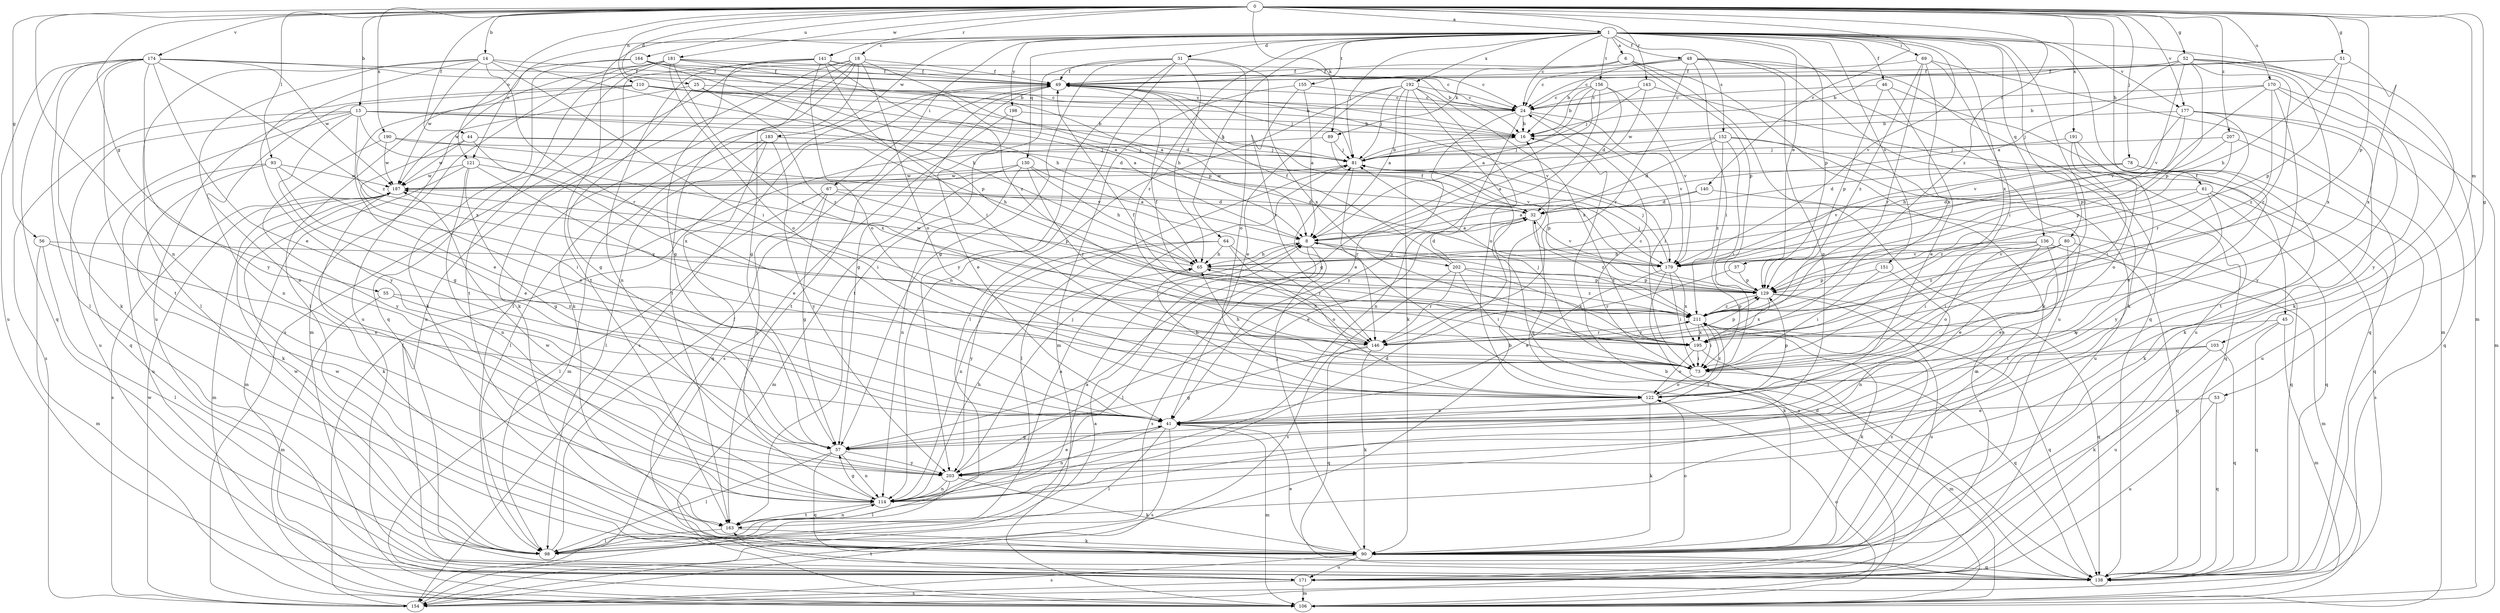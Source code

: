 strict digraph  {
0;
1;
6;
8;
13;
14;
16;
18;
24;
25;
31;
32;
37;
41;
44;
45;
46;
48;
49;
51;
52;
53;
55;
56;
57;
61;
64;
65;
67;
69;
73;
78;
80;
81;
89;
90;
93;
98;
103;
106;
110;
114;
121;
122;
129;
130;
136;
138;
140;
141;
143;
146;
151;
152;
154;
155;
156;
163;
164;
170;
171;
174;
177;
179;
181;
183;
187;
190;
191;
192;
195;
198;
202;
203;
207;
211;
0 -> 1  [label=a];
0 -> 13  [label=b];
0 -> 14  [label=b];
0 -> 25  [label=d];
0 -> 44  [label=f];
0 -> 51  [label=g];
0 -> 52  [label=g];
0 -> 53  [label=g];
0 -> 55  [label=g];
0 -> 56  [label=g];
0 -> 61  [label=h];
0 -> 78  [label=j];
0 -> 89  [label=k];
0 -> 93  [label=l];
0 -> 103  [label=m];
0 -> 110  [label=n];
0 -> 114  [label=n];
0 -> 121  [label=o];
0 -> 129  [label=p];
0 -> 140  [label=r];
0 -> 141  [label=r];
0 -> 143  [label=r];
0 -> 164  [label=u];
0 -> 170  [label=u];
0 -> 174  [label=v];
0 -> 177  [label=v];
0 -> 181  [label=w];
0 -> 190  [label=x];
0 -> 191  [label=x];
0 -> 207  [label=z];
0 -> 211  [label=z];
1 -> 6  [label=a];
1 -> 18  [label=c];
1 -> 24  [label=c];
1 -> 31  [label=d];
1 -> 37  [label=e];
1 -> 45  [label=f];
1 -> 46  [label=f];
1 -> 48  [label=f];
1 -> 64  [label=h];
1 -> 67  [label=i];
1 -> 69  [label=i];
1 -> 73  [label=i];
1 -> 80  [label=j];
1 -> 81  [label=j];
1 -> 106  [label=m];
1 -> 121  [label=o];
1 -> 129  [label=p];
1 -> 130  [label=q];
1 -> 136  [label=q];
1 -> 146  [label=r];
1 -> 151  [label=s];
1 -> 152  [label=s];
1 -> 155  [label=t];
1 -> 156  [label=t];
1 -> 163  [label=t];
1 -> 177  [label=v];
1 -> 179  [label=v];
1 -> 183  [label=w];
1 -> 192  [label=x];
1 -> 195  [label=x];
1 -> 198  [label=y];
6 -> 49  [label=f];
6 -> 89  [label=k];
6 -> 90  [label=k];
6 -> 129  [label=p];
6 -> 154  [label=s];
8 -> 65  [label=h];
8 -> 98  [label=l];
8 -> 154  [label=s];
8 -> 202  [label=y];
8 -> 211  [label=z];
13 -> 16  [label=b];
13 -> 32  [label=d];
13 -> 41  [label=e];
13 -> 57  [label=g];
13 -> 81  [label=j];
13 -> 138  [label=q];
13 -> 154  [label=s];
13 -> 171  [label=u];
13 -> 195  [label=x];
14 -> 49  [label=f];
14 -> 65  [label=h];
14 -> 73  [label=i];
14 -> 98  [label=l];
14 -> 114  [label=n];
14 -> 146  [label=r];
14 -> 171  [label=u];
14 -> 187  [label=w];
16 -> 81  [label=j];
18 -> 49  [label=f];
18 -> 57  [label=g];
18 -> 90  [label=k];
18 -> 98  [label=l];
18 -> 122  [label=o];
18 -> 129  [label=p];
18 -> 154  [label=s];
18 -> 163  [label=t];
18 -> 171  [label=u];
24 -> 16  [label=b];
24 -> 41  [label=e];
24 -> 73  [label=i];
24 -> 114  [label=n];
24 -> 179  [label=v];
25 -> 24  [label=c];
25 -> 57  [label=g];
25 -> 129  [label=p];
25 -> 187  [label=w];
25 -> 211  [label=z];
31 -> 49  [label=f];
31 -> 57  [label=g];
31 -> 65  [label=h];
31 -> 114  [label=n];
31 -> 122  [label=o];
31 -> 163  [label=t];
31 -> 195  [label=x];
31 -> 203  [label=y];
32 -> 8  [label=a];
32 -> 41  [label=e];
32 -> 179  [label=v];
32 -> 211  [label=z];
37 -> 129  [label=p];
37 -> 146  [label=r];
41 -> 57  [label=g];
41 -> 98  [label=l];
41 -> 106  [label=m];
41 -> 114  [label=n];
41 -> 154  [label=s];
44 -> 41  [label=e];
44 -> 65  [label=h];
44 -> 81  [label=j];
44 -> 187  [label=w];
44 -> 195  [label=x];
45 -> 106  [label=m];
45 -> 138  [label=q];
45 -> 171  [label=u];
45 -> 195  [label=x];
46 -> 24  [label=c];
46 -> 41  [label=e];
46 -> 129  [label=p];
46 -> 171  [label=u];
48 -> 16  [label=b];
48 -> 24  [label=c];
48 -> 49  [label=f];
48 -> 57  [label=g];
48 -> 73  [label=i];
48 -> 90  [label=k];
48 -> 138  [label=q];
48 -> 146  [label=r];
48 -> 171  [label=u];
49 -> 24  [label=c];
49 -> 57  [label=g];
49 -> 81  [label=j];
49 -> 154  [label=s];
49 -> 163  [label=t];
49 -> 179  [label=v];
51 -> 16  [label=b];
51 -> 49  [label=f];
51 -> 65  [label=h];
51 -> 129  [label=p];
51 -> 195  [label=x];
52 -> 8  [label=a];
52 -> 24  [label=c];
52 -> 49  [label=f];
52 -> 90  [label=k];
52 -> 129  [label=p];
52 -> 146  [label=r];
52 -> 179  [label=v];
52 -> 195  [label=x];
52 -> 203  [label=y];
53 -> 41  [label=e];
53 -> 138  [label=q];
53 -> 171  [label=u];
55 -> 41  [label=e];
55 -> 106  [label=m];
55 -> 211  [label=z];
56 -> 41  [label=e];
56 -> 98  [label=l];
56 -> 106  [label=m];
56 -> 179  [label=v];
57 -> 98  [label=l];
57 -> 114  [label=n];
57 -> 138  [label=q];
57 -> 203  [label=y];
57 -> 211  [label=z];
61 -> 32  [label=d];
61 -> 138  [label=q];
61 -> 154  [label=s];
61 -> 203  [label=y];
61 -> 211  [label=z];
64 -> 65  [label=h];
64 -> 114  [label=n];
64 -> 122  [label=o];
64 -> 146  [label=r];
64 -> 203  [label=y];
65 -> 129  [label=p];
65 -> 187  [label=w];
65 -> 211  [label=z];
67 -> 32  [label=d];
67 -> 57  [label=g];
67 -> 98  [label=l];
67 -> 129  [label=p];
67 -> 203  [label=y];
69 -> 49  [label=f];
69 -> 73  [label=i];
69 -> 106  [label=m];
69 -> 146  [label=r];
69 -> 195  [label=x];
69 -> 211  [label=z];
73 -> 24  [label=c];
73 -> 65  [label=h];
73 -> 81  [label=j];
73 -> 106  [label=m];
73 -> 122  [label=o];
78 -> 32  [label=d];
78 -> 90  [label=k];
78 -> 138  [label=q];
78 -> 179  [label=v];
78 -> 187  [label=w];
78 -> 203  [label=y];
80 -> 41  [label=e];
80 -> 73  [label=i];
80 -> 138  [label=q];
80 -> 179  [label=v];
80 -> 211  [label=z];
81 -> 16  [label=b];
81 -> 98  [label=l];
81 -> 129  [label=p];
81 -> 146  [label=r];
81 -> 187  [label=w];
89 -> 81  [label=j];
89 -> 98  [label=l];
89 -> 179  [label=v];
90 -> 41  [label=e];
90 -> 81  [label=j];
90 -> 122  [label=o];
90 -> 138  [label=q];
90 -> 154  [label=s];
90 -> 171  [label=u];
90 -> 187  [label=w];
90 -> 211  [label=z];
93 -> 41  [label=e];
93 -> 73  [label=i];
93 -> 90  [label=k];
93 -> 171  [label=u];
93 -> 187  [label=w];
98 -> 16  [label=b];
98 -> 49  [label=f];
98 -> 187  [label=w];
103 -> 73  [label=i];
103 -> 90  [label=k];
103 -> 122  [label=o];
103 -> 138  [label=q];
106 -> 16  [label=b];
106 -> 32  [label=d];
106 -> 122  [label=o];
110 -> 8  [label=a];
110 -> 16  [label=b];
110 -> 24  [label=c];
110 -> 32  [label=d];
110 -> 114  [label=n];
110 -> 195  [label=x];
110 -> 203  [label=y];
114 -> 8  [label=a];
114 -> 32  [label=d];
114 -> 57  [label=g];
114 -> 65  [label=h];
114 -> 163  [label=t];
114 -> 187  [label=w];
121 -> 41  [label=e];
121 -> 57  [label=g];
121 -> 73  [label=i];
121 -> 106  [label=m];
121 -> 114  [label=n];
121 -> 187  [label=w];
122 -> 41  [label=e];
122 -> 65  [label=h];
122 -> 90  [label=k];
122 -> 129  [label=p];
122 -> 211  [label=z];
129 -> 81  [label=j];
129 -> 138  [label=q];
129 -> 171  [label=u];
129 -> 195  [label=x];
129 -> 211  [label=z];
130 -> 8  [label=a];
130 -> 65  [label=h];
130 -> 106  [label=m];
130 -> 114  [label=n];
130 -> 146  [label=r];
130 -> 187  [label=w];
136 -> 41  [label=e];
136 -> 65  [label=h];
136 -> 73  [label=i];
136 -> 106  [label=m];
136 -> 114  [label=n];
136 -> 122  [label=o];
136 -> 179  [label=v];
138 -> 8  [label=a];
140 -> 8  [label=a];
140 -> 32  [label=d];
140 -> 138  [label=q];
141 -> 24  [label=c];
141 -> 49  [label=f];
141 -> 57  [label=g];
141 -> 73  [label=i];
141 -> 90  [label=k];
141 -> 114  [label=n];
141 -> 122  [label=o];
141 -> 211  [label=z];
143 -> 24  [label=c];
143 -> 81  [label=j];
143 -> 138  [label=q];
143 -> 187  [label=w];
146 -> 57  [label=g];
146 -> 65  [label=h];
146 -> 90  [label=k];
146 -> 129  [label=p];
146 -> 138  [label=q];
146 -> 211  [label=z];
151 -> 73  [label=i];
151 -> 114  [label=n];
151 -> 129  [label=p];
152 -> 8  [label=a];
152 -> 32  [label=d];
152 -> 73  [label=i];
152 -> 81  [label=j];
152 -> 138  [label=q];
152 -> 171  [label=u];
152 -> 211  [label=z];
154 -> 8  [label=a];
154 -> 49  [label=f];
154 -> 187  [label=w];
155 -> 8  [label=a];
155 -> 24  [label=c];
155 -> 106  [label=m];
155 -> 146  [label=r];
156 -> 8  [label=a];
156 -> 16  [label=b];
156 -> 24  [label=c];
156 -> 32  [label=d];
156 -> 57  [label=g];
156 -> 179  [label=v];
156 -> 203  [label=y];
163 -> 8  [label=a];
163 -> 90  [label=k];
163 -> 98  [label=l];
163 -> 114  [label=n];
164 -> 8  [label=a];
164 -> 16  [label=b];
164 -> 49  [label=f];
164 -> 65  [label=h];
164 -> 90  [label=k];
164 -> 98  [label=l];
170 -> 16  [label=b];
170 -> 24  [label=c];
170 -> 106  [label=m];
170 -> 163  [label=t];
170 -> 179  [label=v];
170 -> 203  [label=y];
170 -> 211  [label=z];
171 -> 106  [label=m];
171 -> 154  [label=s];
171 -> 163  [label=t];
174 -> 16  [label=b];
174 -> 41  [label=e];
174 -> 49  [label=f];
174 -> 90  [label=k];
174 -> 98  [label=l];
174 -> 138  [label=q];
174 -> 163  [label=t];
174 -> 171  [label=u];
174 -> 187  [label=w];
174 -> 203  [label=y];
174 -> 211  [label=z];
177 -> 16  [label=b];
177 -> 90  [label=k];
177 -> 129  [label=p];
177 -> 138  [label=q];
177 -> 146  [label=r];
177 -> 179  [label=v];
179 -> 41  [label=e];
179 -> 49  [label=f];
179 -> 73  [label=i];
179 -> 81  [label=j];
179 -> 90  [label=k];
179 -> 195  [label=x];
181 -> 8  [label=a];
181 -> 24  [label=c];
181 -> 49  [label=f];
181 -> 106  [label=m];
181 -> 122  [label=o];
181 -> 138  [label=q];
181 -> 146  [label=r];
181 -> 163  [label=t];
181 -> 171  [label=u];
183 -> 81  [label=j];
183 -> 98  [label=l];
183 -> 106  [label=m];
183 -> 138  [label=q];
183 -> 203  [label=y];
187 -> 32  [label=d];
187 -> 90  [label=k];
187 -> 106  [label=m];
187 -> 154  [label=s];
190 -> 81  [label=j];
190 -> 179  [label=v];
190 -> 187  [label=w];
190 -> 203  [label=y];
191 -> 41  [label=e];
191 -> 73  [label=i];
191 -> 81  [label=j];
191 -> 122  [label=o];
192 -> 8  [label=a];
192 -> 24  [label=c];
192 -> 41  [label=e];
192 -> 81  [label=j];
192 -> 90  [label=k];
192 -> 98  [label=l];
192 -> 122  [label=o];
192 -> 138  [label=q];
192 -> 195  [label=x];
195 -> 49  [label=f];
195 -> 73  [label=i];
195 -> 122  [label=o];
195 -> 138  [label=q];
198 -> 16  [label=b];
198 -> 41  [label=e];
198 -> 154  [label=s];
202 -> 32  [label=d];
202 -> 49  [label=f];
202 -> 73  [label=i];
202 -> 129  [label=p];
202 -> 146  [label=r];
202 -> 154  [label=s];
202 -> 195  [label=x];
203 -> 41  [label=e];
203 -> 81  [label=j];
203 -> 90  [label=k];
203 -> 98  [label=l];
203 -> 114  [label=n];
207 -> 65  [label=h];
207 -> 81  [label=j];
207 -> 129  [label=p];
207 -> 171  [label=u];
211 -> 49  [label=f];
211 -> 73  [label=i];
211 -> 90  [label=k];
211 -> 129  [label=p];
211 -> 138  [label=q];
211 -> 146  [label=r];
211 -> 195  [label=x];
}
